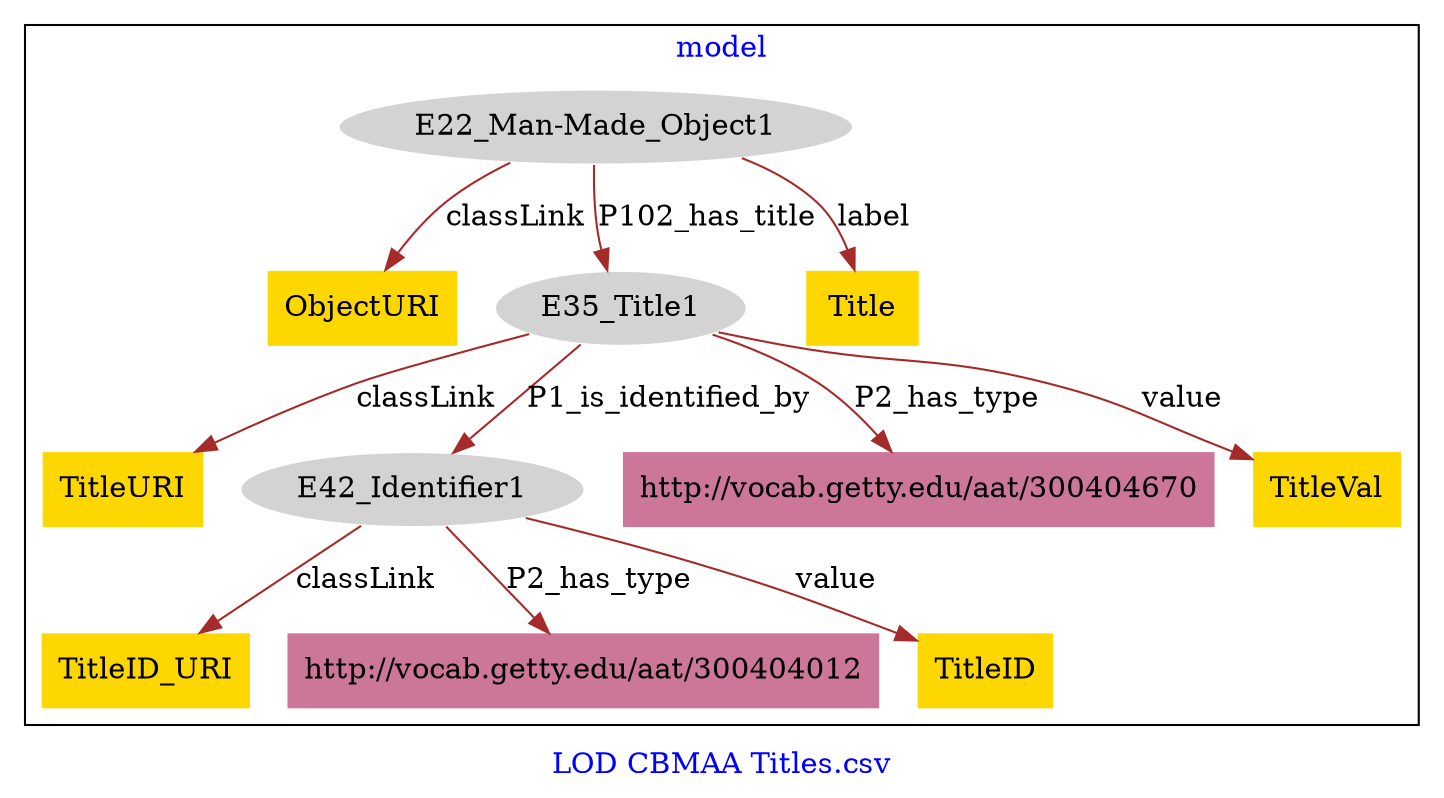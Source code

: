 digraph n0 {
fontcolor="blue"
remincross="true"
label="LOD CBMAA Titles.csv"
subgraph cluster {
label="model"
n2[style="filled",color="white",fillcolor="lightgray",label="E22_Man-Made_Object1"];
n3[shape="plaintext",style="filled",fillcolor="gold",label="ObjectURI"];
n4[style="filled",color="white",fillcolor="lightgray",label="E35_Title1"];
n5[shape="plaintext",style="filled",fillcolor="gold",label="Title"];
n6[shape="plaintext",style="filled",fillcolor="gold",label="TitleURI"];
n7[style="filled",color="white",fillcolor="lightgray",label="E42_Identifier1"];
n8[shape="plaintext",style="filled",fillcolor="#CC7799",label="http://vocab.getty.edu/aat/300404670"];
n9[shape="plaintext",style="filled",fillcolor="gold",label="TitleVal"];
n10[shape="plaintext",style="filled",fillcolor="gold",label="TitleID_URI"];
n11[shape="plaintext",style="filled",fillcolor="#CC7799",label="http://vocab.getty.edu/aat/300404012"];
n12[shape="plaintext",style="filled",fillcolor="gold",label="TitleID"];
}
n2 -> n3[color="brown",fontcolor="black",label="classLink"]
n2 -> n4[color="brown",fontcolor="black",label="P102_has_title"]
n2 -> n5[color="brown",fontcolor="black",label="label"]
n4 -> n6[color="brown",fontcolor="black",label="classLink"]
n4 -> n7[color="brown",fontcolor="black",label="P1_is_identified_by"]
n4 -> n8[color="brown",fontcolor="black",label="P2_has_type"]
n4 -> n9[color="brown",fontcolor="black",label="value"]
n7 -> n10[color="brown",fontcolor="black",label="classLink"]
n7 -> n11[color="brown",fontcolor="black",label="P2_has_type"]
n7 -> n12[color="brown",fontcolor="black",label="value"]
}
